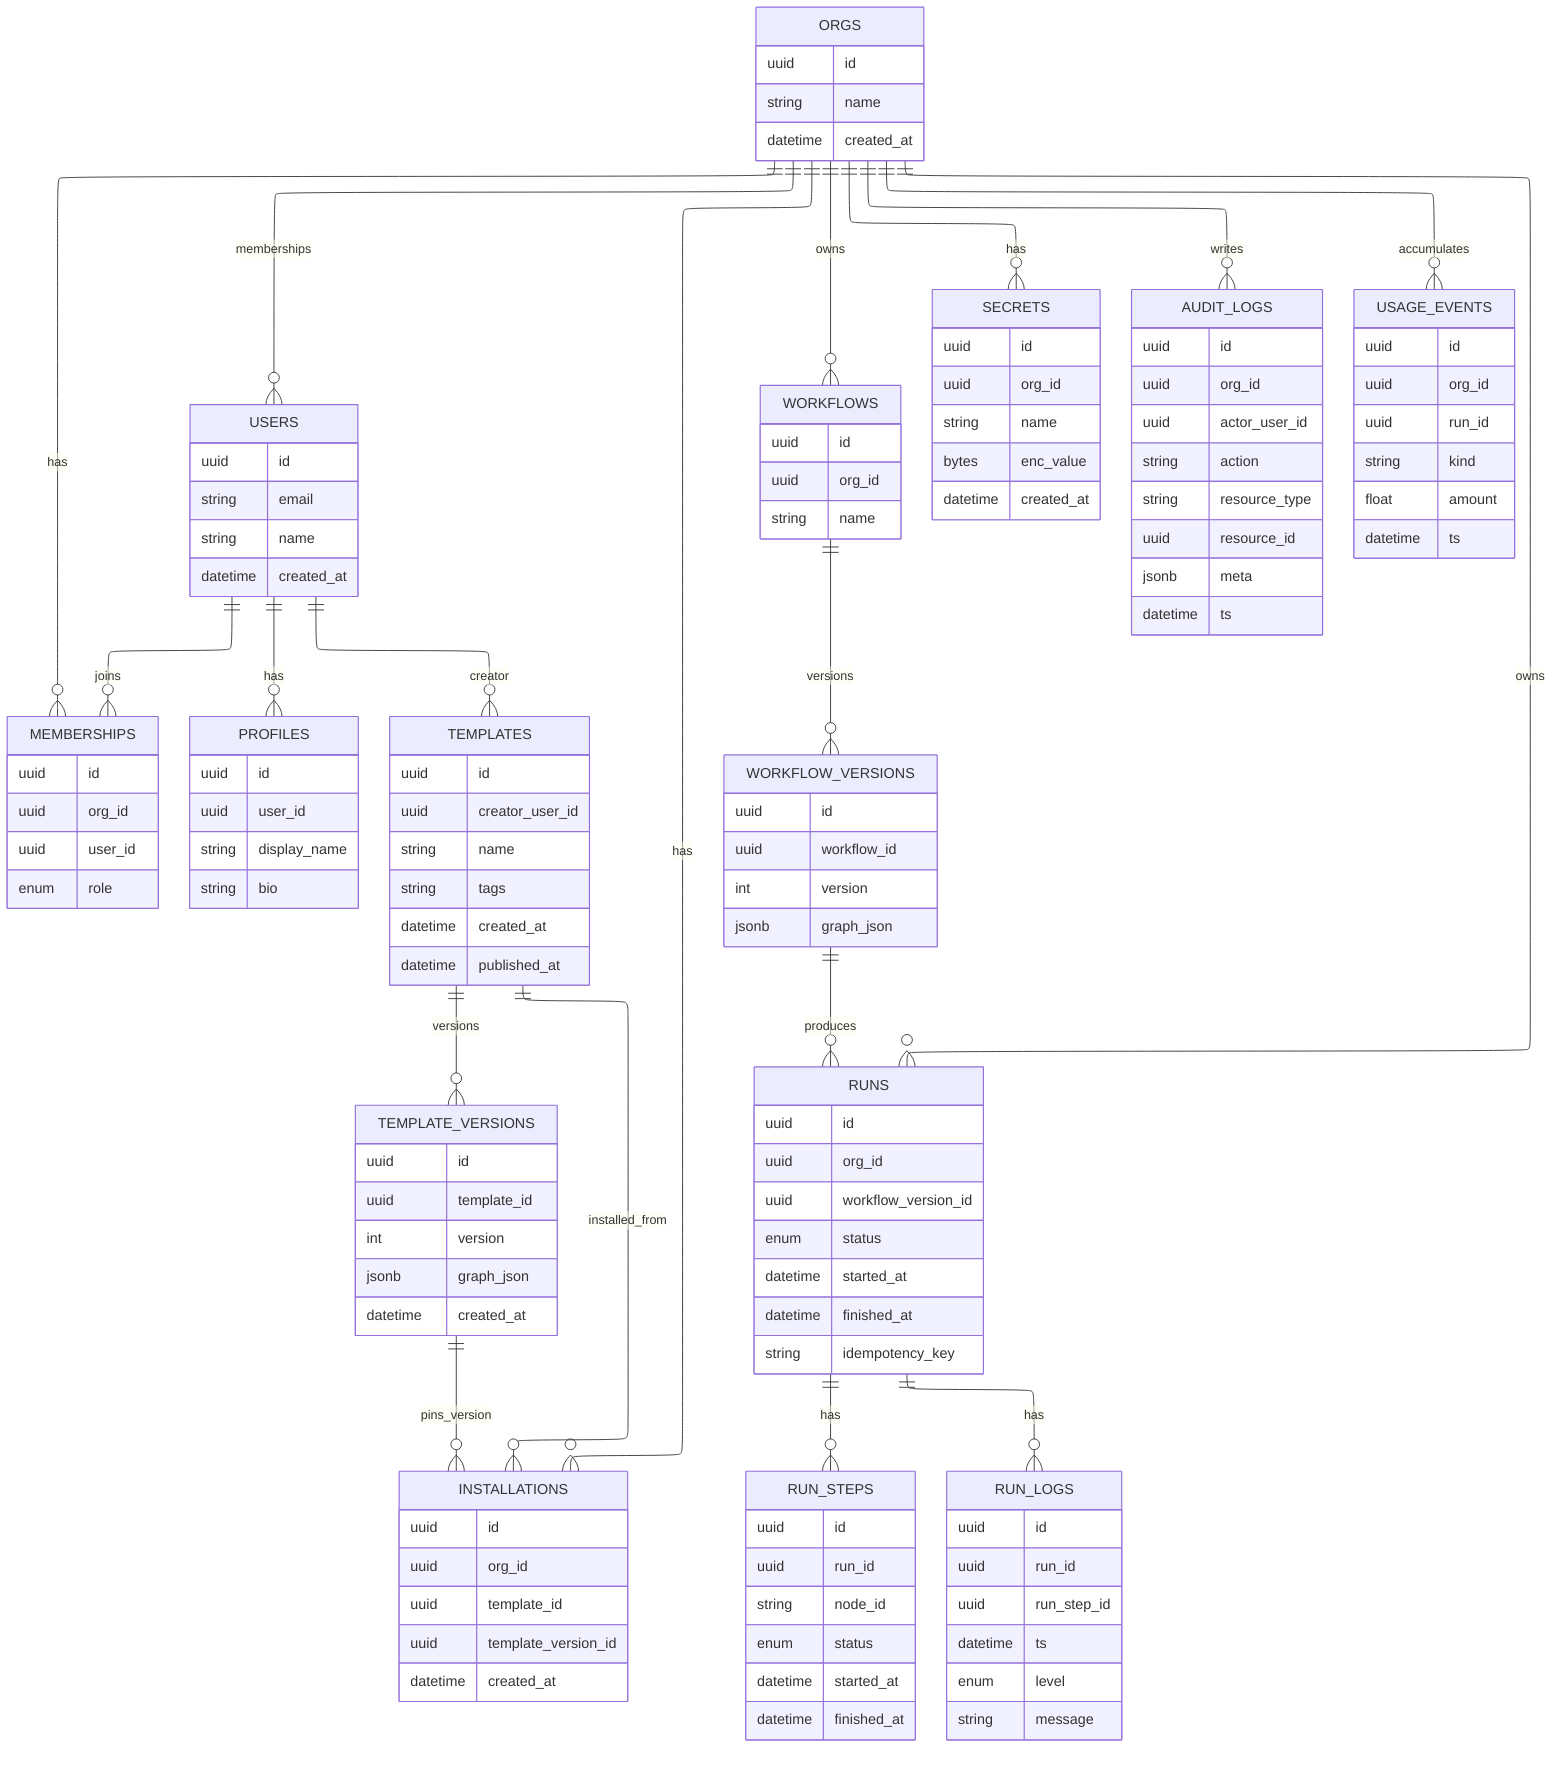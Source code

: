 ---
config:
  layout: elk
---
erDiagram
	direction TB
	ORGS {
		uuid id  ""  
		string name  ""  
		datetime created_at  ""  
	}
	USERS {
		uuid id  ""  
		string email  ""  
		string name  ""  
		datetime created_at  ""  
	}
	MEMBERSHIPS {
		uuid id  ""  
		uuid org_id  ""  
		uuid user_id  ""  
		enum role  ""  
	}
	PROFILES {
		uuid id  ""  
		uuid user_id  ""  
		string display_name  ""  
		string bio  ""  
	}
	TEMPLATES {
		uuid id  ""  
		uuid creator_user_id  ""  
		string name  ""  
		string tags  ""  
		datetime created_at  ""  
		datetime published_at  ""  
	}
	TEMPLATE_VERSIONS {
		uuid id  ""  
		uuid template_id  ""  
		int version  ""  
		jsonb graph_json  ""  
		datetime created_at  ""  
	}
	INSTALLATIONS {
		uuid id  ""  
		uuid org_id  ""  
		uuid template_id  ""  
		uuid template_version_id  ""  
		datetime created_at  ""  
	}
	WORKFLOWS {
		uuid id  ""  
		uuid org_id  ""  
		string name  ""  
	}
	WORKFLOW_VERSIONS {
		uuid id  ""  
		uuid workflow_id  ""  
		int version  ""  
		jsonb graph_json  ""  
	}
	RUNS {
		uuid id  ""  
		uuid org_id  ""  
		uuid workflow_version_id  ""  
		enum status  ""  
		datetime started_at  ""  
		datetime finished_at  ""  
		string idempotency_key  ""  
	}
	RUN_STEPS {
		uuid id  ""  
		uuid run_id  ""  
		string node_id  ""  
		enum status  ""  
		datetime started_at  ""  
		datetime finished_at  ""  
	}
	RUN_LOGS {
		uuid id  ""  
		uuid run_id  ""  
		uuid run_step_id  ""  
		datetime ts  ""  
		enum level  ""  
		string message  ""  
	}
	SECRETS {
		uuid id  ""  
		uuid org_id  ""  
		string name  ""  
		bytes enc_value  ""  
		datetime created_at  ""  
	}
	AUDIT_LOGS {
		uuid id  ""  
		uuid org_id  ""  
		uuid actor_user_id  ""  
		string action  ""  
		string resource_type  ""  
		uuid resource_id  ""  
		jsonb meta  ""  
		datetime ts  ""  
	}
	USAGE_EVENTS {
		uuid id  ""  
		uuid org_id  ""  
		uuid run_id  ""  
		string kind  ""  
		float amount  ""  
		datetime ts  ""  
	}
	ORGS||--o{USERS:"memberships"
	ORGS||--o{MEMBERSHIPS:"has"
	USERS||--o{MEMBERSHIPS:"joins"
	USERS||--o{PROFILES:"has"
	TEMPLATES||--o{TEMPLATE_VERSIONS:"versions"
	USERS||--o{TEMPLATES:"creator"
	ORGS||--o{INSTALLATIONS:"has"
	TEMPLATES||--o{INSTALLATIONS:"installed_from"
	TEMPLATE_VERSIONS||--o{INSTALLATIONS:"pins_version"
	WORKFLOWS||--o{WORKFLOW_VERSIONS:"versions"
	ORGS||--o{WORKFLOWS:"owns"
	WORKFLOW_VERSIONS||--o{RUNS:"produces"
	ORGS||--o{RUNS:"owns"
	RUNS||--o{RUN_STEPS:"has"
	RUNS||--o{RUN_LOGS:"has"
	ORGS||--o{SECRETS:"has"
	ORGS||--o{AUDIT_LOGS:"writes"
	ORGS||--o{USAGE_EVENTS:"accumulates"